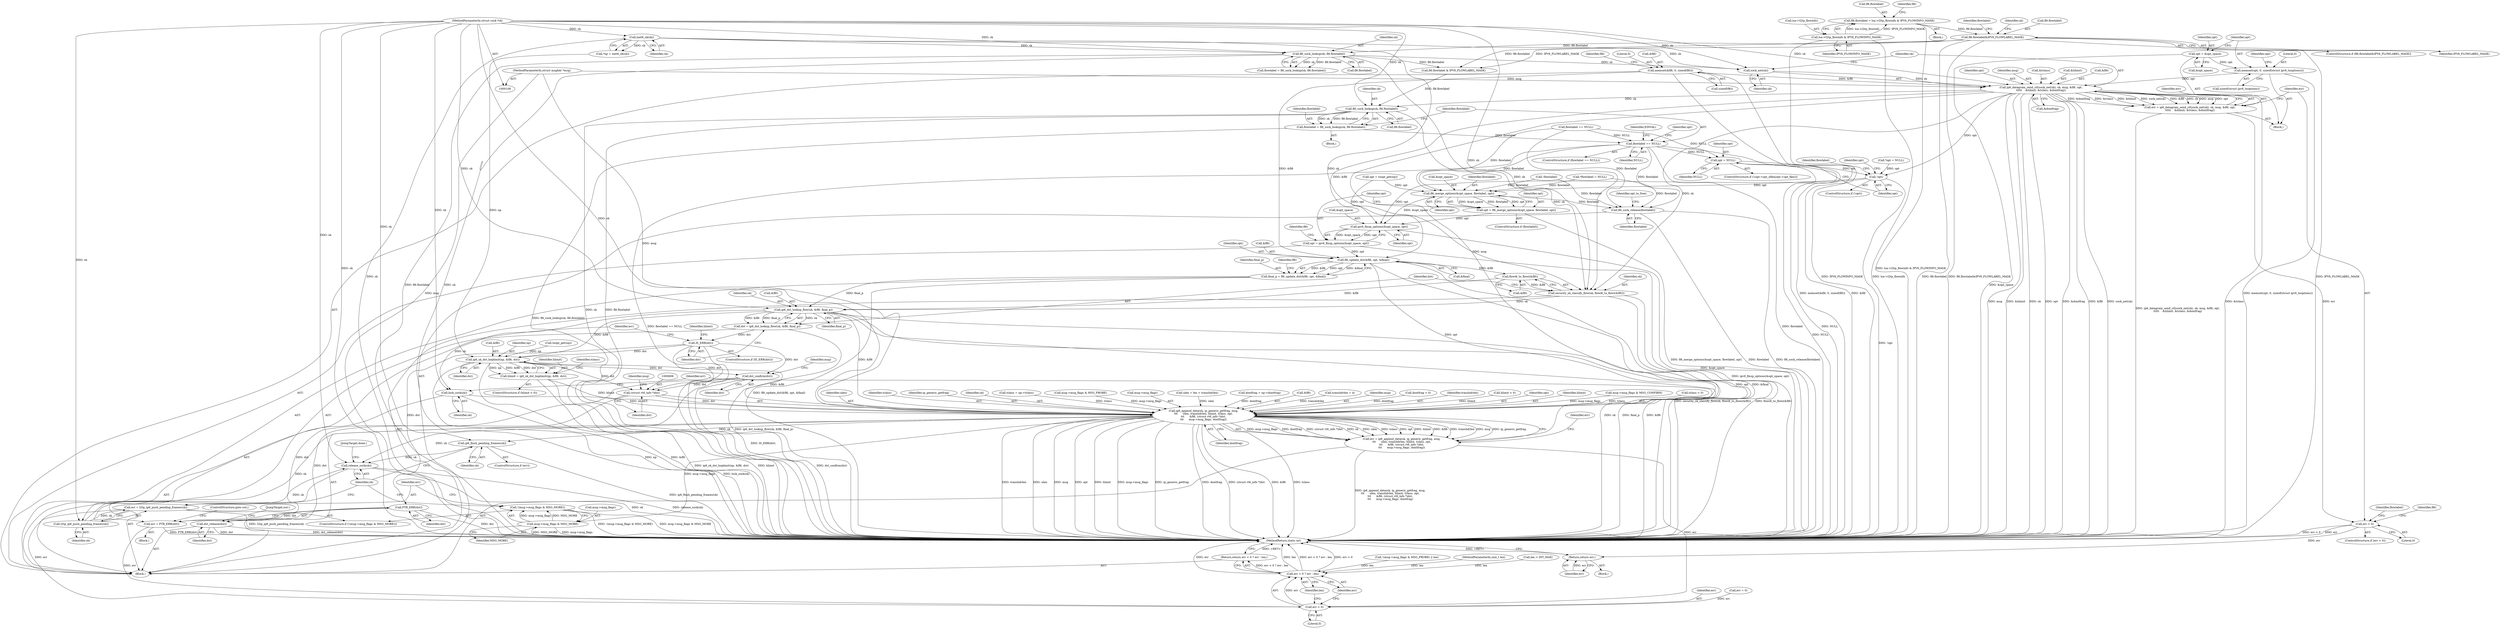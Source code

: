 digraph "0_linux_45f6fad84cc305103b28d73482b344d7f5b76f39_19@API" {
"1000361" [label="(Call,ip6_datagram_send_ctl(sock_net(sk), sk, msg, &fl6, opt,\n\t\t\t\t\t    &hlimit, &tclass, &dontfrag))"];
"1000362" [label="(Call,sock_net(sk))"];
"1000250" [label="(Call,fl6_sock_lookup(sk, fl6.flowlabel))"];
"1000118" [label="(Call,inet6_sk(sk))"];
"1000107" [label="(MethodParameterIn,struct sock *sk)"];
"1000242" [label="(Call,fl6.flowlabel&IPV6_FLOWLABEL_MASK)"];
"1000232" [label="(Call,fl6.flowlabel = lsa->l2tp_flowinfo & IPV6_FLOWINFO_MASK)"];
"1000236" [label="(Call,lsa->l2tp_flowinfo & IPV6_FLOWINFO_MASK)"];
"1000108" [label="(MethodParameterIn,struct msghdr *msg)"];
"1000185" [label="(Call,memset(&fl6, 0, sizeof(fl6)))"];
"1000348" [label="(Call,memset(opt, 0, sizeof(struct ipv6_txoptions)))"];
"1000344" [label="(Call,opt = &opt_space)"];
"1000359" [label="(Call,err = ip6_datagram_send_ctl(sock_net(sk), sk, msg, &fl6, opt,\n\t\t\t\t\t    &hlimit, &tclass, &dontfrag))"];
"1000376" [label="(Call,err < 0)"];
"1000382" [label="(Return,return err;)"];
"1000396" [label="(Call,fl6_sock_lookup(sk, fl6.flowlabel))"];
"1000394" [label="(Call,flowlabel = fl6_sock_lookup(sk, fl6.flowlabel))"];
"1000402" [label="(Call,flowlabel == NULL)"];
"1000417" [label="(Call,opt = NULL)"];
"1000421" [label="(Call,!opt)"];
"1000435" [label="(Call,fl6_merge_options(&opt_space, flowlabel, opt))"];
"1000433" [label="(Call,opt = fl6_merge_options(&opt_space, flowlabel, opt))"];
"1000442" [label="(Call,ipv6_fixup_options(&opt_space, opt))"];
"1000440" [label="(Call,opt = ipv6_fixup_options(&opt_space, opt))"];
"1000495" [label="(Call,fl6_update_dst(&fl6, opt, &final))"];
"1000493" [label="(Call,final_p = fl6_update_dst(&fl6, opt, &final))"];
"1000539" [label="(Call,ip6_dst_lookup_flow(sk, &fl6, final_p))"];
"1000537" [label="(Call,dst = ip6_dst_lookup_flow(sk, &fl6, final_p))"];
"1000545" [label="(Call,IS_ERR(dst))"];
"1000550" [label="(Call,PTR_ERR(dst))"];
"1000548" [label="(Call,err = PTR_ERR(dst))"];
"1000640" [label="(Call,err < 0)"];
"1000639" [label="(Call,err < 0 ? err : len)"];
"1000638" [label="(Return,return err < 0 ? err : len;)"];
"1000559" [label="(Call,ip6_sk_dst_hoplimit(np, &fl6, dst))"];
"1000557" [label="(Call,hlimit = ip6_sk_dst_hoplimit(np, &fl6, dst))"];
"1000594" [label="(Call,ip6_append_data(sk, ip_generic_getfrag, msg,\n\t\t\t      ulen, transhdrlen, hlimit, tclass, opt,\n\t\t\t      &fl6, (struct rt6_info *)dst,\n\t\t\t      msg->msg_flags, dontfrag))"];
"1000592" [label="(Call,err = ip6_append_data(sk, ip_generic_getfrag, msg,\n\t\t\t      ulen, transhdrlen, hlimit, tclass, opt,\n\t\t\t      &fl6, (struct rt6_info *)dst,\n\t\t\t      msg->msg_flags, dontfrag))"];
"1000614" [label="(Call,ip6_flush_pending_frames(sk))"];
"1000628" [label="(Call,release_sock(sk))"];
"1000619" [label="(Call,msg->msg_flags & MSG_MORE)"];
"1000618" [label="(Call,!(msg->msg_flags & MSG_MORE))"];
"1000626" [label="(Call,l2tp_ip6_push_pending_frames(sk))"];
"1000624" [label="(Call,err = l2tp_ip6_push_pending_frames(sk))"];
"1000605" [label="(Call,(struct rt6_info *)dst)"];
"1000631" [label="(Call,dst_release(dst))"];
"1000646" [label="(Call,dst_confirm(dst))"];
"1000590" [label="(Call,lock_sock(sk))"];
"1000534" [label="(Call,flowi6_to_flowi(&fl6))"];
"1000532" [label="(Call,security_sk_classify_flow(sk, flowi6_to_flowi(&fl6)))"];
"1000634" [label="(Call,fl6_sock_release(flowlabel))"];
"1000350" [label="(Literal,0)"];
"1000625" [label="(Identifier,err)"];
"1000441" [label="(Identifier,opt)"];
"1000577" [label="(Call,dontfrag = np->dontfrag)"];
"1000623" [label="(Identifier,MSG_MORE)"];
"1000119" [label="(Identifier,sk)"];
"1000642" [label="(Literal,0)"];
"1000407" [label="(Identifier,EINVAL)"];
"1000362" [label="(Call,sock_net(sk))"];
"1000603" [label="(Call,&fl6)"];
"1000419" [label="(Identifier,NULL)"];
"1000159" [label="(Call,transhdrlen = 4)"];
"1000613" [label="(Identifier,err)"];
"1000233" [label="(Call,fl6.flowlabel)"];
"1000246" [label="(Identifier,IPV6_FLOWLABEL_MASK)"];
"1000552" [label="(ControlStructure,goto out;)"];
"1000431" [label="(ControlStructure,if (flowlabel))"];
"1000368" [label="(Identifier,opt)"];
"1000256" [label="(Call,flowlabel == NULL)"];
"1000532" [label="(Call,security_sk_classify_flow(sk, flowi6_to_flowi(&fl6)))"];
"1000107" [label="(MethodParameterIn,struct sock *sk)"];
"1000382" [label="(Return,return err;)"];
"1000620" [label="(Call,msg->msg_flags)"];
"1000631" [label="(Call,dst_release(dst))"];
"1000612" [label="(ControlStructure,if (err))"];
"1000538" [label="(Identifier,dst)"];
"1000361" [label="(Call,ip6_datagram_send_ctl(sock_net(sk), sk, msg, &fl6, opt,\n\t\t\t\t\t    &hlimit, &tclass, &dontfrag))"];
"1000376" [label="(Call,err < 0)"];
"1000421" [label="(Call,!opt)"];
"1000242" [label="(Call,fl6.flowlabel&IPV6_FLOWLABEL_MASK)"];
"1000403" [label="(Identifier,flowlabel)"];
"1000495" [label="(Call,fl6_update_dst(&fl6, opt, &final))"];
"1000402" [label="(Call,flowlabel == NULL)"];
"1000343" [label="(Block,)"];
"1000351" [label="(Call,sizeof(struct ipv6_txoptions))"];
"1000424" [label="(Call,opt = txopt_get(np))"];
"1000393" [label="(Block,)"];
"1000498" [label="(Identifier,opt)"];
"1000632" [label="(Identifier,dst)"];
"1000418" [label="(Identifier,opt)"];
"1000611" [label="(Identifier,dontfrag)"];
"1000543" [label="(Identifier,final_p)"];
"1000442" [label="(Call,ipv6_fixup_options(&opt_space, opt))"];
"1000545" [label="(Call,IS_ERR(dst))"];
"1000412" [label="(Identifier,opt)"];
"1000617" [label="(ControlStructure,if (!(msg->msg_flags & MSG_MORE)))"];
"1000548" [label="(Call,err = PTR_ERR(dst))"];
"1000640" [label="(Call,err < 0)"];
"1000646" [label="(Call,dst_confirm(dst))"];
"1000379" [label="(Block,)"];
"1000662" [label="(MethodReturn,static int)"];
"1000364" [label="(Identifier,sk)"];
"1000360" [label="(Identifier,err)"];
"1000534" [label="(Call,flowi6_to_flowi(&fl6))"];
"1000420" [label="(ControlStructure,if (!opt))"];
"1000559" [label="(Call,ip6_sk_dst_hoplimit(np, &fl6, dst))"];
"1000614" [label="(Call,ip6_flush_pending_frames(sk))"];
"1000345" [label="(Identifier,opt)"];
"1000566" [label="(Identifier,tclass)"];
"1000391" [label="(Call,!flowlabel)"];
"1000494" [label="(Identifier,final_p)"];
"1000555" [label="(Identifier,hlimit)"];
"1000653" [label="(Identifier,msg)"];
"1000398" [label="(Call,fl6.flowlabel)"];
"1000560" [label="(Identifier,np)"];
"1000649" [label="(Call,!(msg->msg_flags & MSG_PROBE) || len)"];
"1000624" [label="(Call,err = l2tp_ip6_push_pending_frames(sk))"];
"1000619" [label="(Call,msg->msg_flags & MSG_MORE)"];
"1000373" [label="(Call,&dontfrag)"];
"1000609" [label="(Identifier,msg)"];
"1000533" [label="(Identifier,sk)"];
"1000597" [label="(Identifier,msg)"];
"1000647" [label="(Identifier,dst)"];
"1000434" [label="(Identifier,opt)"];
"1000553" [label="(ControlStructure,if (hlimit < 0))"];
"1000250" [label="(Call,fl6_sock_lookup(sk, fl6.flowlabel))"];
"1000539" [label="(Call,ip6_dst_lookup_flow(sk, &fl6, final_p))"];
"1000432" [label="(Identifier,flowlabel)"];
"1000550" [label="(Call,PTR_ERR(dst))"];
"1000546" [label="(Identifier,dst)"];
"1000232" [label="(Call,fl6.flowlabel = lsa->l2tp_flowinfo & IPV6_FLOWINFO_MASK)"];
"1000590" [label="(Call,lock_sock(sk))"];
"1000381" [label="(Identifier,flowlabel)"];
"1000557" [label="(Call,hlimit = ip6_sk_dst_hoplimit(np, &fl6, dst))"];
"1000386" [label="(Call,fl6.flowlabel & IPV6_FLOWLABEL_MASK)"];
"1000547" [label="(Block,)"];
"1000109" [label="(MethodParameterIn,size_t len)"];
"1000236" [label="(Call,lsa->l2tp_flowinfo & IPV6_FLOWINFO_MASK)"];
"1000186" [label="(Call,&fl6)"];
"1000365" [label="(Identifier,msg)"];
"1000116" [label="(Call,*np = inet6_sk(sk))"];
"1000425" [label="(Identifier,opt)"];
"1000499" [label="(Call,&final)"];
"1000540" [label="(Identifier,sk)"];
"1000404" [label="(Identifier,NULL)"];
"1000541" [label="(Call,&fl6)"];
"1000574" [label="(Call,dontfrag < 0)"];
"1000371" [label="(Call,&tclass)"];
"1000251" [label="(Identifier,sk)"];
"1000375" [label="(ControlStructure,if (err < 0))"];
"1000599" [label="(Identifier,transhdrlen)"];
"1000231" [label="(Block,)"];
"1000401" [label="(ControlStructure,if (flowlabel == NULL))"];
"1000426" [label="(Call,txopt_get(np))"];
"1000244" [label="(Identifier,fl6)"];
"1000110" [label="(Block,)"];
"1000607" [label="(Identifier,dst)"];
"1000377" [label="(Identifier,err)"];
"1000248" [label="(Call,flowlabel = fl6_sock_lookup(sk, fl6.flowlabel))"];
"1000346" [label="(Call,&opt_space)"];
"1000551" [label="(Identifier,dst)"];
"1000378" [label="(Literal,0)"];
"1000615" [label="(Identifier,sk)"];
"1000554" [label="(Call,hlimit < 0)"];
"1000643" [label="(Identifier,err)"];
"1000185" [label="(Call,memset(&fl6, 0, sizeof(fl6)))"];
"1000436" [label="(Call,&opt_space)"];
"1000125" [label="(Call,*opt = NULL)"];
"1000433" [label="(Call,opt = fl6_merge_options(&opt_space, flowlabel, opt))"];
"1000602" [label="(Identifier,opt)"];
"1000438" [label="(Identifier,flowlabel)"];
"1000349" [label="(Identifier,opt)"];
"1000344" [label="(Call,opt = &opt_space)"];
"1000189" [label="(Call,sizeof(fl6))"];
"1000594" [label="(Call,ip6_append_data(sk, ip_generic_getfrag, msg,\n\t\t\t      ulen, transhdrlen, hlimit, tclass, opt,\n\t\t\t      &fl6, (struct rt6_info *)dst,\n\t\t\t      msg->msg_flags, dontfrag))"];
"1000634" [label="(Call,fl6_sock_release(flowlabel))"];
"1000600" [label="(Identifier,hlimit)"];
"1000583" [label="(Call,msg->msg_flags & MSG_CONFIRM)"];
"1000445" [label="(Identifier,opt)"];
"1000237" [label="(Call,lsa->l2tp_flowinfo)"];
"1000240" [label="(Identifier,IPV6_FLOWINFO_MASK)"];
"1000394" [label="(Call,flowlabel = fl6_sock_lookup(sk, fl6.flowlabel))"];
"1000629" [label="(Identifier,sk)"];
"1000544" [label="(ControlStructure,if (IS_ERR(dst)))"];
"1000644" [label="(Identifier,len)"];
"1000635" [label="(Identifier,flowlabel)"];
"1000395" [label="(Identifier,flowlabel)"];
"1000383" [label="(Identifier,err)"];
"1000605" [label="(Call,(struct rt6_info *)dst)"];
"1000408" [label="(ControlStructure,if (!(opt->opt_nflen|opt->opt_flen)))"];
"1000641" [label="(Identifier,err)"];
"1000565" [label="(Call,tclass < 0)"];
"1000591" [label="(Identifier,sk)"];
"1000598" [label="(Identifier,ulen)"];
"1000601" [label="(Identifier,tclass)"];
"1000249" [label="(Identifier,flowlabel)"];
"1000618" [label="(Call,!(msg->msg_flags & MSG_MORE))"];
"1000630" [label="(JumpTarget,done:)"];
"1000118" [label="(Call,inet6_sk(sk))"];
"1000266" [label="(Identifier,sk)"];
"1000627" [label="(Identifier,sk)"];
"1000493" [label="(Call,final_p = fl6_update_dst(&fl6, opt, &final))"];
"1000558" [label="(Identifier,hlimit)"];
"1000549" [label="(Identifier,err)"];
"1000596" [label="(Identifier,ip_generic_getfrag)"];
"1000637" [label="(Identifier,opt_to_free)"];
"1000241" [label="(ControlStructure,if (fl6.flowlabel&IPV6_FLOWLABEL_MASK))"];
"1000595" [label="(Identifier,sk)"];
"1000537" [label="(Call,dst = ip6_dst_lookup_flow(sk, &fl6, final_p))"];
"1000440" [label="(Call,opt = ipv6_fixup_options(&opt_space, opt))"];
"1000417" [label="(Call,opt = NULL)"];
"1000568" [label="(Call,tclass = np->tclass)"];
"1000651" [label="(Call,msg->msg_flags & MSG_PROBE)"];
"1000355" [label="(Identifier,opt)"];
"1000363" [label="(Identifier,sk)"];
"1000243" [label="(Call,fl6.flowlabel)"];
"1000193" [label="(Identifier,fl6)"];
"1000448" [label="(Identifier,fl6)"];
"1000608" [label="(Call,msg->msg_flags)"];
"1000369" [label="(Call,&hlimit)"];
"1000535" [label="(Call,&fl6)"];
"1000592" [label="(Call,err = ip6_append_data(sk, ip_generic_getfrag, msg,\n\t\t\t      ulen, transhdrlen, hlimit, tclass, opt,\n\t\t\t      &fl6, (struct rt6_info *)dst,\n\t\t\t      msg->msg_flags, dontfrag))"];
"1000633" [label="(JumpTarget,out:)"];
"1000628" [label="(Call,release_sock(sk))"];
"1000496" [label="(Call,&fl6)"];
"1000397" [label="(Identifier,sk)"];
"1000561" [label="(Call,&fl6)"];
"1000435" [label="(Call,fl6_merge_options(&opt_space, flowlabel, opt))"];
"1000593" [label="(Identifier,err)"];
"1000388" [label="(Identifier,fl6)"];
"1000170" [label="(Call,len > INT_MAX)"];
"1000396" [label="(Call,fl6_sock_lookup(sk, fl6.flowlabel))"];
"1000108" [label="(MethodParameterIn,struct msghdr *msg)"];
"1000563" [label="(Identifier,dst)"];
"1000505" [label="(Identifier,fl6)"];
"1000348" [label="(Call,memset(opt, 0, sizeof(struct ipv6_txoptions)))"];
"1000129" [label="(Call,*flowlabel = NULL)"];
"1000443" [label="(Call,&opt_space)"];
"1000639" [label="(Call,err < 0 ? err : len)"];
"1000188" [label="(Literal,0)"];
"1000658" [label="(Call,err = 0)"];
"1000422" [label="(Identifier,opt)"];
"1000638" [label="(Return,return err < 0 ? err : len;)"];
"1000163" [label="(Call,ulen = len + transhdrlen)"];
"1000439" [label="(Identifier,opt)"];
"1000252" [label="(Call,fl6.flowlabel)"];
"1000359" [label="(Call,err = ip6_datagram_send_ctl(sock_net(sk), sk, msg, &fl6, opt,\n\t\t\t\t\t    &hlimit, &tclass, &dontfrag))"];
"1000366" [label="(Call,&fl6)"];
"1000626" [label="(Call,l2tp_ip6_push_pending_frames(sk))"];
"1000361" -> "1000359"  [label="AST: "];
"1000361" -> "1000373"  [label="CFG: "];
"1000362" -> "1000361"  [label="AST: "];
"1000364" -> "1000361"  [label="AST: "];
"1000365" -> "1000361"  [label="AST: "];
"1000366" -> "1000361"  [label="AST: "];
"1000368" -> "1000361"  [label="AST: "];
"1000369" -> "1000361"  [label="AST: "];
"1000371" -> "1000361"  [label="AST: "];
"1000373" -> "1000361"  [label="AST: "];
"1000359" -> "1000361"  [label="CFG: "];
"1000361" -> "1000662"  [label="DDG: msg"];
"1000361" -> "1000662"  [label="DDG: &hlimit"];
"1000361" -> "1000662"  [label="DDG: sk"];
"1000361" -> "1000662"  [label="DDG: opt"];
"1000361" -> "1000662"  [label="DDG: &dontfrag"];
"1000361" -> "1000662"  [label="DDG: &fl6"];
"1000361" -> "1000662"  [label="DDG: sock_net(sk)"];
"1000361" -> "1000662"  [label="DDG: &tclass"];
"1000361" -> "1000359"  [label="DDG: &dontfrag"];
"1000361" -> "1000359"  [label="DDG: &tclass"];
"1000361" -> "1000359"  [label="DDG: &hlimit"];
"1000361" -> "1000359"  [label="DDG: sock_net(sk)"];
"1000361" -> "1000359"  [label="DDG: &fl6"];
"1000361" -> "1000359"  [label="DDG: sk"];
"1000361" -> "1000359"  [label="DDG: msg"];
"1000361" -> "1000359"  [label="DDG: opt"];
"1000362" -> "1000361"  [label="DDG: sk"];
"1000107" -> "1000361"  [label="DDG: sk"];
"1000108" -> "1000361"  [label="DDG: msg"];
"1000185" -> "1000361"  [label="DDG: &fl6"];
"1000348" -> "1000361"  [label="DDG: opt"];
"1000361" -> "1000396"  [label="DDG: sk"];
"1000361" -> "1000421"  [label="DDG: opt"];
"1000361" -> "1000495"  [label="DDG: &fl6"];
"1000361" -> "1000532"  [label="DDG: sk"];
"1000361" -> "1000594"  [label="DDG: msg"];
"1000362" -> "1000363"  [label="CFG: "];
"1000363" -> "1000362"  [label="AST: "];
"1000364" -> "1000362"  [label="CFG: "];
"1000250" -> "1000362"  [label="DDG: sk"];
"1000118" -> "1000362"  [label="DDG: sk"];
"1000107" -> "1000362"  [label="DDG: sk"];
"1000250" -> "1000248"  [label="AST: "];
"1000250" -> "1000252"  [label="CFG: "];
"1000251" -> "1000250"  [label="AST: "];
"1000252" -> "1000250"  [label="AST: "];
"1000248" -> "1000250"  [label="CFG: "];
"1000250" -> "1000662"  [label="DDG: sk"];
"1000250" -> "1000662"  [label="DDG: fl6.flowlabel"];
"1000250" -> "1000248"  [label="DDG: sk"];
"1000250" -> "1000248"  [label="DDG: fl6.flowlabel"];
"1000118" -> "1000250"  [label="DDG: sk"];
"1000107" -> "1000250"  [label="DDG: sk"];
"1000242" -> "1000250"  [label="DDG: fl6.flowlabel"];
"1000250" -> "1000386"  [label="DDG: fl6.flowlabel"];
"1000250" -> "1000532"  [label="DDG: sk"];
"1000118" -> "1000116"  [label="AST: "];
"1000118" -> "1000119"  [label="CFG: "];
"1000119" -> "1000118"  [label="AST: "];
"1000116" -> "1000118"  [label="CFG: "];
"1000118" -> "1000662"  [label="DDG: sk"];
"1000118" -> "1000116"  [label="DDG: sk"];
"1000107" -> "1000118"  [label="DDG: sk"];
"1000118" -> "1000532"  [label="DDG: sk"];
"1000107" -> "1000106"  [label="AST: "];
"1000107" -> "1000662"  [label="DDG: sk"];
"1000107" -> "1000396"  [label="DDG: sk"];
"1000107" -> "1000532"  [label="DDG: sk"];
"1000107" -> "1000539"  [label="DDG: sk"];
"1000107" -> "1000590"  [label="DDG: sk"];
"1000107" -> "1000594"  [label="DDG: sk"];
"1000107" -> "1000614"  [label="DDG: sk"];
"1000107" -> "1000626"  [label="DDG: sk"];
"1000107" -> "1000628"  [label="DDG: sk"];
"1000242" -> "1000241"  [label="AST: "];
"1000242" -> "1000246"  [label="CFG: "];
"1000243" -> "1000242"  [label="AST: "];
"1000246" -> "1000242"  [label="AST: "];
"1000249" -> "1000242"  [label="CFG: "];
"1000266" -> "1000242"  [label="CFG: "];
"1000242" -> "1000662"  [label="DDG: fl6.flowlabel&IPV6_FLOWLABEL_MASK"];
"1000242" -> "1000662"  [label="DDG: IPV6_FLOWLABEL_MASK"];
"1000242" -> "1000662"  [label="DDG: fl6.flowlabel"];
"1000232" -> "1000242"  [label="DDG: fl6.flowlabel"];
"1000242" -> "1000386"  [label="DDG: fl6.flowlabel"];
"1000242" -> "1000386"  [label="DDG: IPV6_FLOWLABEL_MASK"];
"1000232" -> "1000231"  [label="AST: "];
"1000232" -> "1000236"  [label="CFG: "];
"1000233" -> "1000232"  [label="AST: "];
"1000236" -> "1000232"  [label="AST: "];
"1000244" -> "1000232"  [label="CFG: "];
"1000232" -> "1000662"  [label="DDG: lsa->l2tp_flowinfo & IPV6_FLOWINFO_MASK"];
"1000236" -> "1000232"  [label="DDG: lsa->l2tp_flowinfo"];
"1000236" -> "1000232"  [label="DDG: IPV6_FLOWINFO_MASK"];
"1000236" -> "1000240"  [label="CFG: "];
"1000237" -> "1000236"  [label="AST: "];
"1000240" -> "1000236"  [label="AST: "];
"1000236" -> "1000662"  [label="DDG: lsa->l2tp_flowinfo"];
"1000236" -> "1000662"  [label="DDG: IPV6_FLOWINFO_MASK"];
"1000108" -> "1000106"  [label="AST: "];
"1000108" -> "1000662"  [label="DDG: msg"];
"1000108" -> "1000594"  [label="DDG: msg"];
"1000185" -> "1000110"  [label="AST: "];
"1000185" -> "1000189"  [label="CFG: "];
"1000186" -> "1000185"  [label="AST: "];
"1000188" -> "1000185"  [label="AST: "];
"1000189" -> "1000185"  [label="AST: "];
"1000193" -> "1000185"  [label="CFG: "];
"1000185" -> "1000662"  [label="DDG: &fl6"];
"1000185" -> "1000662"  [label="DDG: memset(&fl6, 0, sizeof(fl6))"];
"1000185" -> "1000495"  [label="DDG: &fl6"];
"1000348" -> "1000343"  [label="AST: "];
"1000348" -> "1000351"  [label="CFG: "];
"1000349" -> "1000348"  [label="AST: "];
"1000350" -> "1000348"  [label="AST: "];
"1000351" -> "1000348"  [label="AST: "];
"1000355" -> "1000348"  [label="CFG: "];
"1000348" -> "1000662"  [label="DDG: memset(opt, 0, sizeof(struct ipv6_txoptions))"];
"1000344" -> "1000348"  [label="DDG: opt"];
"1000344" -> "1000343"  [label="AST: "];
"1000344" -> "1000346"  [label="CFG: "];
"1000345" -> "1000344"  [label="AST: "];
"1000346" -> "1000344"  [label="AST: "];
"1000349" -> "1000344"  [label="CFG: "];
"1000344" -> "1000662"  [label="DDG: &opt_space"];
"1000359" -> "1000343"  [label="AST: "];
"1000360" -> "1000359"  [label="AST: "];
"1000377" -> "1000359"  [label="CFG: "];
"1000359" -> "1000662"  [label="DDG: ip6_datagram_send_ctl(sock_net(sk), sk, msg, &fl6, opt,\n\t\t\t\t\t    &hlimit, &tclass, &dontfrag)"];
"1000359" -> "1000376"  [label="DDG: err"];
"1000376" -> "1000375"  [label="AST: "];
"1000376" -> "1000378"  [label="CFG: "];
"1000377" -> "1000376"  [label="AST: "];
"1000378" -> "1000376"  [label="AST: "];
"1000381" -> "1000376"  [label="CFG: "];
"1000388" -> "1000376"  [label="CFG: "];
"1000376" -> "1000662"  [label="DDG: err < 0"];
"1000376" -> "1000662"  [label="DDG: err"];
"1000376" -> "1000382"  [label="DDG: err"];
"1000382" -> "1000379"  [label="AST: "];
"1000382" -> "1000383"  [label="CFG: "];
"1000383" -> "1000382"  [label="AST: "];
"1000662" -> "1000382"  [label="CFG: "];
"1000382" -> "1000662"  [label="DDG: <RET>"];
"1000383" -> "1000382"  [label="DDG: err"];
"1000396" -> "1000394"  [label="AST: "];
"1000396" -> "1000398"  [label="CFG: "];
"1000397" -> "1000396"  [label="AST: "];
"1000398" -> "1000396"  [label="AST: "];
"1000394" -> "1000396"  [label="CFG: "];
"1000396" -> "1000662"  [label="DDG: sk"];
"1000396" -> "1000662"  [label="DDG: fl6.flowlabel"];
"1000396" -> "1000394"  [label="DDG: sk"];
"1000396" -> "1000394"  [label="DDG: fl6.flowlabel"];
"1000386" -> "1000396"  [label="DDG: fl6.flowlabel"];
"1000396" -> "1000532"  [label="DDG: sk"];
"1000394" -> "1000393"  [label="AST: "];
"1000395" -> "1000394"  [label="AST: "];
"1000403" -> "1000394"  [label="CFG: "];
"1000394" -> "1000662"  [label="DDG: fl6_sock_lookup(sk, fl6.flowlabel)"];
"1000394" -> "1000402"  [label="DDG: flowlabel"];
"1000402" -> "1000401"  [label="AST: "];
"1000402" -> "1000404"  [label="CFG: "];
"1000403" -> "1000402"  [label="AST: "];
"1000404" -> "1000402"  [label="AST: "];
"1000407" -> "1000402"  [label="CFG: "];
"1000412" -> "1000402"  [label="CFG: "];
"1000402" -> "1000662"  [label="DDG: NULL"];
"1000402" -> "1000662"  [label="DDG: flowlabel == NULL"];
"1000402" -> "1000662"  [label="DDG: flowlabel"];
"1000256" -> "1000402"  [label="DDG: NULL"];
"1000402" -> "1000417"  [label="DDG: NULL"];
"1000402" -> "1000435"  [label="DDG: flowlabel"];
"1000402" -> "1000634"  [label="DDG: flowlabel"];
"1000417" -> "1000408"  [label="AST: "];
"1000417" -> "1000419"  [label="CFG: "];
"1000418" -> "1000417"  [label="AST: "];
"1000419" -> "1000417"  [label="AST: "];
"1000422" -> "1000417"  [label="CFG: "];
"1000417" -> "1000662"  [label="DDG: NULL"];
"1000256" -> "1000417"  [label="DDG: NULL"];
"1000417" -> "1000421"  [label="DDG: opt"];
"1000421" -> "1000420"  [label="AST: "];
"1000421" -> "1000422"  [label="CFG: "];
"1000422" -> "1000421"  [label="AST: "];
"1000425" -> "1000421"  [label="CFG: "];
"1000432" -> "1000421"  [label="CFG: "];
"1000421" -> "1000662"  [label="DDG: !opt"];
"1000125" -> "1000421"  [label="DDG: opt"];
"1000421" -> "1000435"  [label="DDG: opt"];
"1000421" -> "1000442"  [label="DDG: opt"];
"1000435" -> "1000433"  [label="AST: "];
"1000435" -> "1000439"  [label="CFG: "];
"1000436" -> "1000435"  [label="AST: "];
"1000438" -> "1000435"  [label="AST: "];
"1000439" -> "1000435"  [label="AST: "];
"1000433" -> "1000435"  [label="CFG: "];
"1000435" -> "1000433"  [label="DDG: &opt_space"];
"1000435" -> "1000433"  [label="DDG: flowlabel"];
"1000435" -> "1000433"  [label="DDG: opt"];
"1000129" -> "1000435"  [label="DDG: flowlabel"];
"1000391" -> "1000435"  [label="DDG: flowlabel"];
"1000256" -> "1000435"  [label="DDG: flowlabel"];
"1000424" -> "1000435"  [label="DDG: opt"];
"1000435" -> "1000442"  [label="DDG: &opt_space"];
"1000435" -> "1000634"  [label="DDG: flowlabel"];
"1000433" -> "1000431"  [label="AST: "];
"1000434" -> "1000433"  [label="AST: "];
"1000441" -> "1000433"  [label="CFG: "];
"1000433" -> "1000662"  [label="DDG: fl6_merge_options(&opt_space, flowlabel, opt)"];
"1000433" -> "1000442"  [label="DDG: opt"];
"1000442" -> "1000440"  [label="AST: "];
"1000442" -> "1000445"  [label="CFG: "];
"1000443" -> "1000442"  [label="AST: "];
"1000445" -> "1000442"  [label="AST: "];
"1000440" -> "1000442"  [label="CFG: "];
"1000442" -> "1000662"  [label="DDG: &opt_space"];
"1000442" -> "1000440"  [label="DDG: &opt_space"];
"1000442" -> "1000440"  [label="DDG: opt"];
"1000424" -> "1000442"  [label="DDG: opt"];
"1000440" -> "1000110"  [label="AST: "];
"1000441" -> "1000440"  [label="AST: "];
"1000448" -> "1000440"  [label="CFG: "];
"1000440" -> "1000662"  [label="DDG: ipv6_fixup_options(&opt_space, opt)"];
"1000440" -> "1000495"  [label="DDG: opt"];
"1000495" -> "1000493"  [label="AST: "];
"1000495" -> "1000499"  [label="CFG: "];
"1000496" -> "1000495"  [label="AST: "];
"1000498" -> "1000495"  [label="AST: "];
"1000499" -> "1000495"  [label="AST: "];
"1000493" -> "1000495"  [label="CFG: "];
"1000495" -> "1000662"  [label="DDG: opt"];
"1000495" -> "1000662"  [label="DDG: &final"];
"1000495" -> "1000493"  [label="DDG: &fl6"];
"1000495" -> "1000493"  [label="DDG: opt"];
"1000495" -> "1000493"  [label="DDG: &final"];
"1000495" -> "1000534"  [label="DDG: &fl6"];
"1000495" -> "1000594"  [label="DDG: opt"];
"1000493" -> "1000110"  [label="AST: "];
"1000494" -> "1000493"  [label="AST: "];
"1000505" -> "1000493"  [label="CFG: "];
"1000493" -> "1000662"  [label="DDG: fl6_update_dst(&fl6, opt, &final)"];
"1000493" -> "1000539"  [label="DDG: final_p"];
"1000539" -> "1000537"  [label="AST: "];
"1000539" -> "1000543"  [label="CFG: "];
"1000540" -> "1000539"  [label="AST: "];
"1000541" -> "1000539"  [label="AST: "];
"1000543" -> "1000539"  [label="AST: "];
"1000537" -> "1000539"  [label="CFG: "];
"1000539" -> "1000662"  [label="DDG: sk"];
"1000539" -> "1000662"  [label="DDG: final_p"];
"1000539" -> "1000662"  [label="DDG: &fl6"];
"1000539" -> "1000537"  [label="DDG: sk"];
"1000539" -> "1000537"  [label="DDG: &fl6"];
"1000539" -> "1000537"  [label="DDG: final_p"];
"1000532" -> "1000539"  [label="DDG: sk"];
"1000534" -> "1000539"  [label="DDG: &fl6"];
"1000539" -> "1000559"  [label="DDG: &fl6"];
"1000539" -> "1000590"  [label="DDG: sk"];
"1000539" -> "1000594"  [label="DDG: &fl6"];
"1000537" -> "1000110"  [label="AST: "];
"1000538" -> "1000537"  [label="AST: "];
"1000546" -> "1000537"  [label="CFG: "];
"1000537" -> "1000662"  [label="DDG: ip6_dst_lookup_flow(sk, &fl6, final_p)"];
"1000537" -> "1000545"  [label="DDG: dst"];
"1000545" -> "1000544"  [label="AST: "];
"1000545" -> "1000546"  [label="CFG: "];
"1000546" -> "1000545"  [label="AST: "];
"1000549" -> "1000545"  [label="CFG: "];
"1000555" -> "1000545"  [label="CFG: "];
"1000545" -> "1000662"  [label="DDG: IS_ERR(dst)"];
"1000545" -> "1000550"  [label="DDG: dst"];
"1000545" -> "1000559"  [label="DDG: dst"];
"1000545" -> "1000605"  [label="DDG: dst"];
"1000545" -> "1000646"  [label="DDG: dst"];
"1000550" -> "1000548"  [label="AST: "];
"1000550" -> "1000551"  [label="CFG: "];
"1000551" -> "1000550"  [label="AST: "];
"1000548" -> "1000550"  [label="CFG: "];
"1000550" -> "1000662"  [label="DDG: dst"];
"1000550" -> "1000548"  [label="DDG: dst"];
"1000548" -> "1000547"  [label="AST: "];
"1000549" -> "1000548"  [label="AST: "];
"1000552" -> "1000548"  [label="CFG: "];
"1000548" -> "1000662"  [label="DDG: PTR_ERR(dst)"];
"1000548" -> "1000640"  [label="DDG: err"];
"1000640" -> "1000639"  [label="AST: "];
"1000640" -> "1000642"  [label="CFG: "];
"1000641" -> "1000640"  [label="AST: "];
"1000642" -> "1000640"  [label="AST: "];
"1000643" -> "1000640"  [label="CFG: "];
"1000644" -> "1000640"  [label="CFG: "];
"1000640" -> "1000639"  [label="DDG: err"];
"1000624" -> "1000640"  [label="DDG: err"];
"1000658" -> "1000640"  [label="DDG: err"];
"1000592" -> "1000640"  [label="DDG: err"];
"1000639" -> "1000638"  [label="AST: "];
"1000639" -> "1000643"  [label="CFG: "];
"1000639" -> "1000644"  [label="CFG: "];
"1000643" -> "1000639"  [label="AST: "];
"1000644" -> "1000639"  [label="AST: "];
"1000638" -> "1000639"  [label="CFG: "];
"1000639" -> "1000662"  [label="DDG: err"];
"1000639" -> "1000662"  [label="DDG: err < 0 ? err : len"];
"1000639" -> "1000662"  [label="DDG: err < 0"];
"1000639" -> "1000662"  [label="DDG: len"];
"1000639" -> "1000638"  [label="DDG: err < 0 ? err : len"];
"1000649" -> "1000639"  [label="DDG: len"];
"1000170" -> "1000639"  [label="DDG: len"];
"1000109" -> "1000639"  [label="DDG: len"];
"1000638" -> "1000110"  [label="AST: "];
"1000662" -> "1000638"  [label="CFG: "];
"1000638" -> "1000662"  [label="DDG: <RET>"];
"1000559" -> "1000557"  [label="AST: "];
"1000559" -> "1000563"  [label="CFG: "];
"1000560" -> "1000559"  [label="AST: "];
"1000561" -> "1000559"  [label="AST: "];
"1000563" -> "1000559"  [label="AST: "];
"1000557" -> "1000559"  [label="CFG: "];
"1000559" -> "1000662"  [label="DDG: np"];
"1000559" -> "1000662"  [label="DDG: &fl6"];
"1000559" -> "1000557"  [label="DDG: np"];
"1000559" -> "1000557"  [label="DDG: &fl6"];
"1000559" -> "1000557"  [label="DDG: dst"];
"1000116" -> "1000559"  [label="DDG: np"];
"1000426" -> "1000559"  [label="DDG: np"];
"1000559" -> "1000594"  [label="DDG: &fl6"];
"1000559" -> "1000605"  [label="DDG: dst"];
"1000559" -> "1000646"  [label="DDG: dst"];
"1000557" -> "1000553"  [label="AST: "];
"1000558" -> "1000557"  [label="AST: "];
"1000566" -> "1000557"  [label="CFG: "];
"1000557" -> "1000662"  [label="DDG: hlimit"];
"1000557" -> "1000662"  [label="DDG: ip6_sk_dst_hoplimit(np, &fl6, dst)"];
"1000557" -> "1000594"  [label="DDG: hlimit"];
"1000594" -> "1000592"  [label="AST: "];
"1000594" -> "1000611"  [label="CFG: "];
"1000595" -> "1000594"  [label="AST: "];
"1000596" -> "1000594"  [label="AST: "];
"1000597" -> "1000594"  [label="AST: "];
"1000598" -> "1000594"  [label="AST: "];
"1000599" -> "1000594"  [label="AST: "];
"1000600" -> "1000594"  [label="AST: "];
"1000601" -> "1000594"  [label="AST: "];
"1000602" -> "1000594"  [label="AST: "];
"1000603" -> "1000594"  [label="AST: "];
"1000605" -> "1000594"  [label="AST: "];
"1000608" -> "1000594"  [label="AST: "];
"1000611" -> "1000594"  [label="AST: "];
"1000592" -> "1000594"  [label="CFG: "];
"1000594" -> "1000662"  [label="DDG: transhdrlen"];
"1000594" -> "1000662"  [label="DDG: ulen"];
"1000594" -> "1000662"  [label="DDG: msg"];
"1000594" -> "1000662"  [label="DDG: opt"];
"1000594" -> "1000662"  [label="DDG: hlimit"];
"1000594" -> "1000662"  [label="DDG: msg->msg_flags"];
"1000594" -> "1000662"  [label="DDG: ip_generic_getfrag"];
"1000594" -> "1000662"  [label="DDG: dontfrag"];
"1000594" -> "1000662"  [label="DDG: (struct rt6_info *)dst"];
"1000594" -> "1000662"  [label="DDG: &fl6"];
"1000594" -> "1000662"  [label="DDG: tclass"];
"1000594" -> "1000592"  [label="DDG: msg->msg_flags"];
"1000594" -> "1000592"  [label="DDG: dontfrag"];
"1000594" -> "1000592"  [label="DDG: (struct rt6_info *)dst"];
"1000594" -> "1000592"  [label="DDG: sk"];
"1000594" -> "1000592"  [label="DDG: ulen"];
"1000594" -> "1000592"  [label="DDG: tclass"];
"1000594" -> "1000592"  [label="DDG: opt"];
"1000594" -> "1000592"  [label="DDG: hlimit"];
"1000594" -> "1000592"  [label="DDG: &fl6"];
"1000594" -> "1000592"  [label="DDG: transhdrlen"];
"1000594" -> "1000592"  [label="DDG: msg"];
"1000594" -> "1000592"  [label="DDG: ip_generic_getfrag"];
"1000590" -> "1000594"  [label="DDG: sk"];
"1000163" -> "1000594"  [label="DDG: ulen"];
"1000159" -> "1000594"  [label="DDG: transhdrlen"];
"1000554" -> "1000594"  [label="DDG: hlimit"];
"1000568" -> "1000594"  [label="DDG: tclass"];
"1000565" -> "1000594"  [label="DDG: tclass"];
"1000605" -> "1000594"  [label="DDG: dst"];
"1000651" -> "1000594"  [label="DDG: msg->msg_flags"];
"1000583" -> "1000594"  [label="DDG: msg->msg_flags"];
"1000574" -> "1000594"  [label="DDG: dontfrag"];
"1000577" -> "1000594"  [label="DDG: dontfrag"];
"1000594" -> "1000614"  [label="DDG: sk"];
"1000594" -> "1000619"  [label="DDG: msg->msg_flags"];
"1000594" -> "1000626"  [label="DDG: sk"];
"1000594" -> "1000628"  [label="DDG: sk"];
"1000592" -> "1000110"  [label="AST: "];
"1000593" -> "1000592"  [label="AST: "];
"1000613" -> "1000592"  [label="CFG: "];
"1000592" -> "1000662"  [label="DDG: ip6_append_data(sk, ip_generic_getfrag, msg,\n\t\t\t      ulen, transhdrlen, hlimit, tclass, opt,\n\t\t\t      &fl6, (struct rt6_info *)dst,\n\t\t\t      msg->msg_flags, dontfrag)"];
"1000614" -> "1000612"  [label="AST: "];
"1000614" -> "1000615"  [label="CFG: "];
"1000615" -> "1000614"  [label="AST: "];
"1000629" -> "1000614"  [label="CFG: "];
"1000614" -> "1000662"  [label="DDG: ip6_flush_pending_frames(sk)"];
"1000614" -> "1000628"  [label="DDG: sk"];
"1000628" -> "1000110"  [label="AST: "];
"1000628" -> "1000629"  [label="CFG: "];
"1000629" -> "1000628"  [label="AST: "];
"1000630" -> "1000628"  [label="CFG: "];
"1000628" -> "1000662"  [label="DDG: sk"];
"1000628" -> "1000662"  [label="DDG: release_sock(sk)"];
"1000626" -> "1000628"  [label="DDG: sk"];
"1000619" -> "1000618"  [label="AST: "];
"1000619" -> "1000623"  [label="CFG: "];
"1000620" -> "1000619"  [label="AST: "];
"1000623" -> "1000619"  [label="AST: "];
"1000618" -> "1000619"  [label="CFG: "];
"1000619" -> "1000662"  [label="DDG: MSG_MORE"];
"1000619" -> "1000662"  [label="DDG: msg->msg_flags"];
"1000619" -> "1000618"  [label="DDG: msg->msg_flags"];
"1000619" -> "1000618"  [label="DDG: MSG_MORE"];
"1000618" -> "1000617"  [label="AST: "];
"1000625" -> "1000618"  [label="CFG: "];
"1000629" -> "1000618"  [label="CFG: "];
"1000618" -> "1000662"  [label="DDG: !(msg->msg_flags & MSG_MORE)"];
"1000618" -> "1000662"  [label="DDG: msg->msg_flags & MSG_MORE"];
"1000626" -> "1000624"  [label="AST: "];
"1000626" -> "1000627"  [label="CFG: "];
"1000627" -> "1000626"  [label="AST: "];
"1000624" -> "1000626"  [label="CFG: "];
"1000626" -> "1000624"  [label="DDG: sk"];
"1000624" -> "1000617"  [label="AST: "];
"1000625" -> "1000624"  [label="AST: "];
"1000629" -> "1000624"  [label="CFG: "];
"1000624" -> "1000662"  [label="DDG: l2tp_ip6_push_pending_frames(sk)"];
"1000605" -> "1000607"  [label="CFG: "];
"1000606" -> "1000605"  [label="AST: "];
"1000607" -> "1000605"  [label="AST: "];
"1000609" -> "1000605"  [label="CFG: "];
"1000646" -> "1000605"  [label="DDG: dst"];
"1000605" -> "1000631"  [label="DDG: dst"];
"1000631" -> "1000110"  [label="AST: "];
"1000631" -> "1000632"  [label="CFG: "];
"1000632" -> "1000631"  [label="AST: "];
"1000633" -> "1000631"  [label="CFG: "];
"1000631" -> "1000662"  [label="DDG: dst"];
"1000631" -> "1000662"  [label="DDG: dst_release(dst)"];
"1000646" -> "1000631"  [label="DDG: dst"];
"1000646" -> "1000110"  [label="AST: "];
"1000646" -> "1000647"  [label="CFG: "];
"1000647" -> "1000646"  [label="AST: "];
"1000653" -> "1000646"  [label="CFG: "];
"1000646" -> "1000662"  [label="DDG: dst_confirm(dst)"];
"1000590" -> "1000110"  [label="AST: "];
"1000590" -> "1000591"  [label="CFG: "];
"1000591" -> "1000590"  [label="AST: "];
"1000593" -> "1000590"  [label="CFG: "];
"1000590" -> "1000662"  [label="DDG: lock_sock(sk)"];
"1000534" -> "1000532"  [label="AST: "];
"1000534" -> "1000535"  [label="CFG: "];
"1000535" -> "1000534"  [label="AST: "];
"1000532" -> "1000534"  [label="CFG: "];
"1000534" -> "1000532"  [label="DDG: &fl6"];
"1000532" -> "1000110"  [label="AST: "];
"1000533" -> "1000532"  [label="AST: "];
"1000538" -> "1000532"  [label="CFG: "];
"1000532" -> "1000662"  [label="DDG: flowi6_to_flowi(&fl6)"];
"1000532" -> "1000662"  [label="DDG: security_sk_classify_flow(sk, flowi6_to_flowi(&fl6))"];
"1000634" -> "1000110"  [label="AST: "];
"1000634" -> "1000635"  [label="CFG: "];
"1000635" -> "1000634"  [label="AST: "];
"1000637" -> "1000634"  [label="CFG: "];
"1000634" -> "1000662"  [label="DDG: flowlabel"];
"1000634" -> "1000662"  [label="DDG: fl6_sock_release(flowlabel)"];
"1000129" -> "1000634"  [label="DDG: flowlabel"];
"1000391" -> "1000634"  [label="DDG: flowlabel"];
"1000256" -> "1000634"  [label="DDG: flowlabel"];
}
